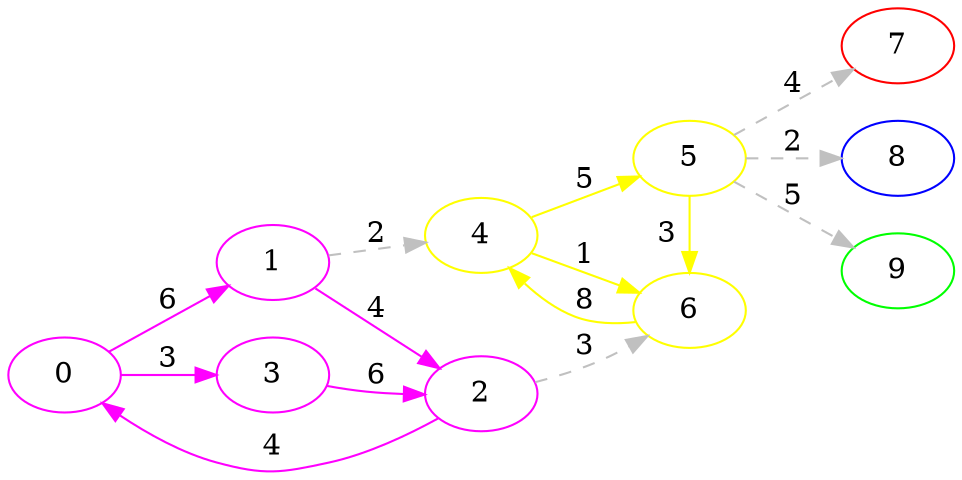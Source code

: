 digraph G {
ranksep = "equally";
rankdir = LR;
{rank = same; 0; };
{rank = same; 1; 3; };
{rank = same; 2; 4; };
{rank = same; 6; 5; };
{rank = same; 7; 8; 9; };
7 [color = "red"];
8 [color = "blue"];
9 [color = "green"];
5 [color = "yellow"];
4 [color = "yellow"];
6 [color = "yellow"];
3 [color = "magenta"];
2 [color = "magenta"];
1 [color = "magenta"];
0 [color = "magenta"];
0->1[label="6" color = "magenta"];
0->3[label="3" color = "magenta"];
1->2[label="4" color = "magenta"];
1->4[label="2" color = "grey" style = "dashed"];
3->2[label="6" color = "magenta"];
2->0[label="4" color = "magenta"];
2->6[label="3" color = "grey" style = "dashed"];
4->5[label="5" color = "yellow"];
4->6[label="1" color = "yellow"];
6->4[label="8" color = "yellow"];
5->6[label="3" color = "yellow"];
5->7[label="4" color = "grey" style = "dashed"];
5->8[label="2" color = "grey" style = "dashed"];
5->9[label="5" color = "grey" style = "dashed"];
7
8
9
}
